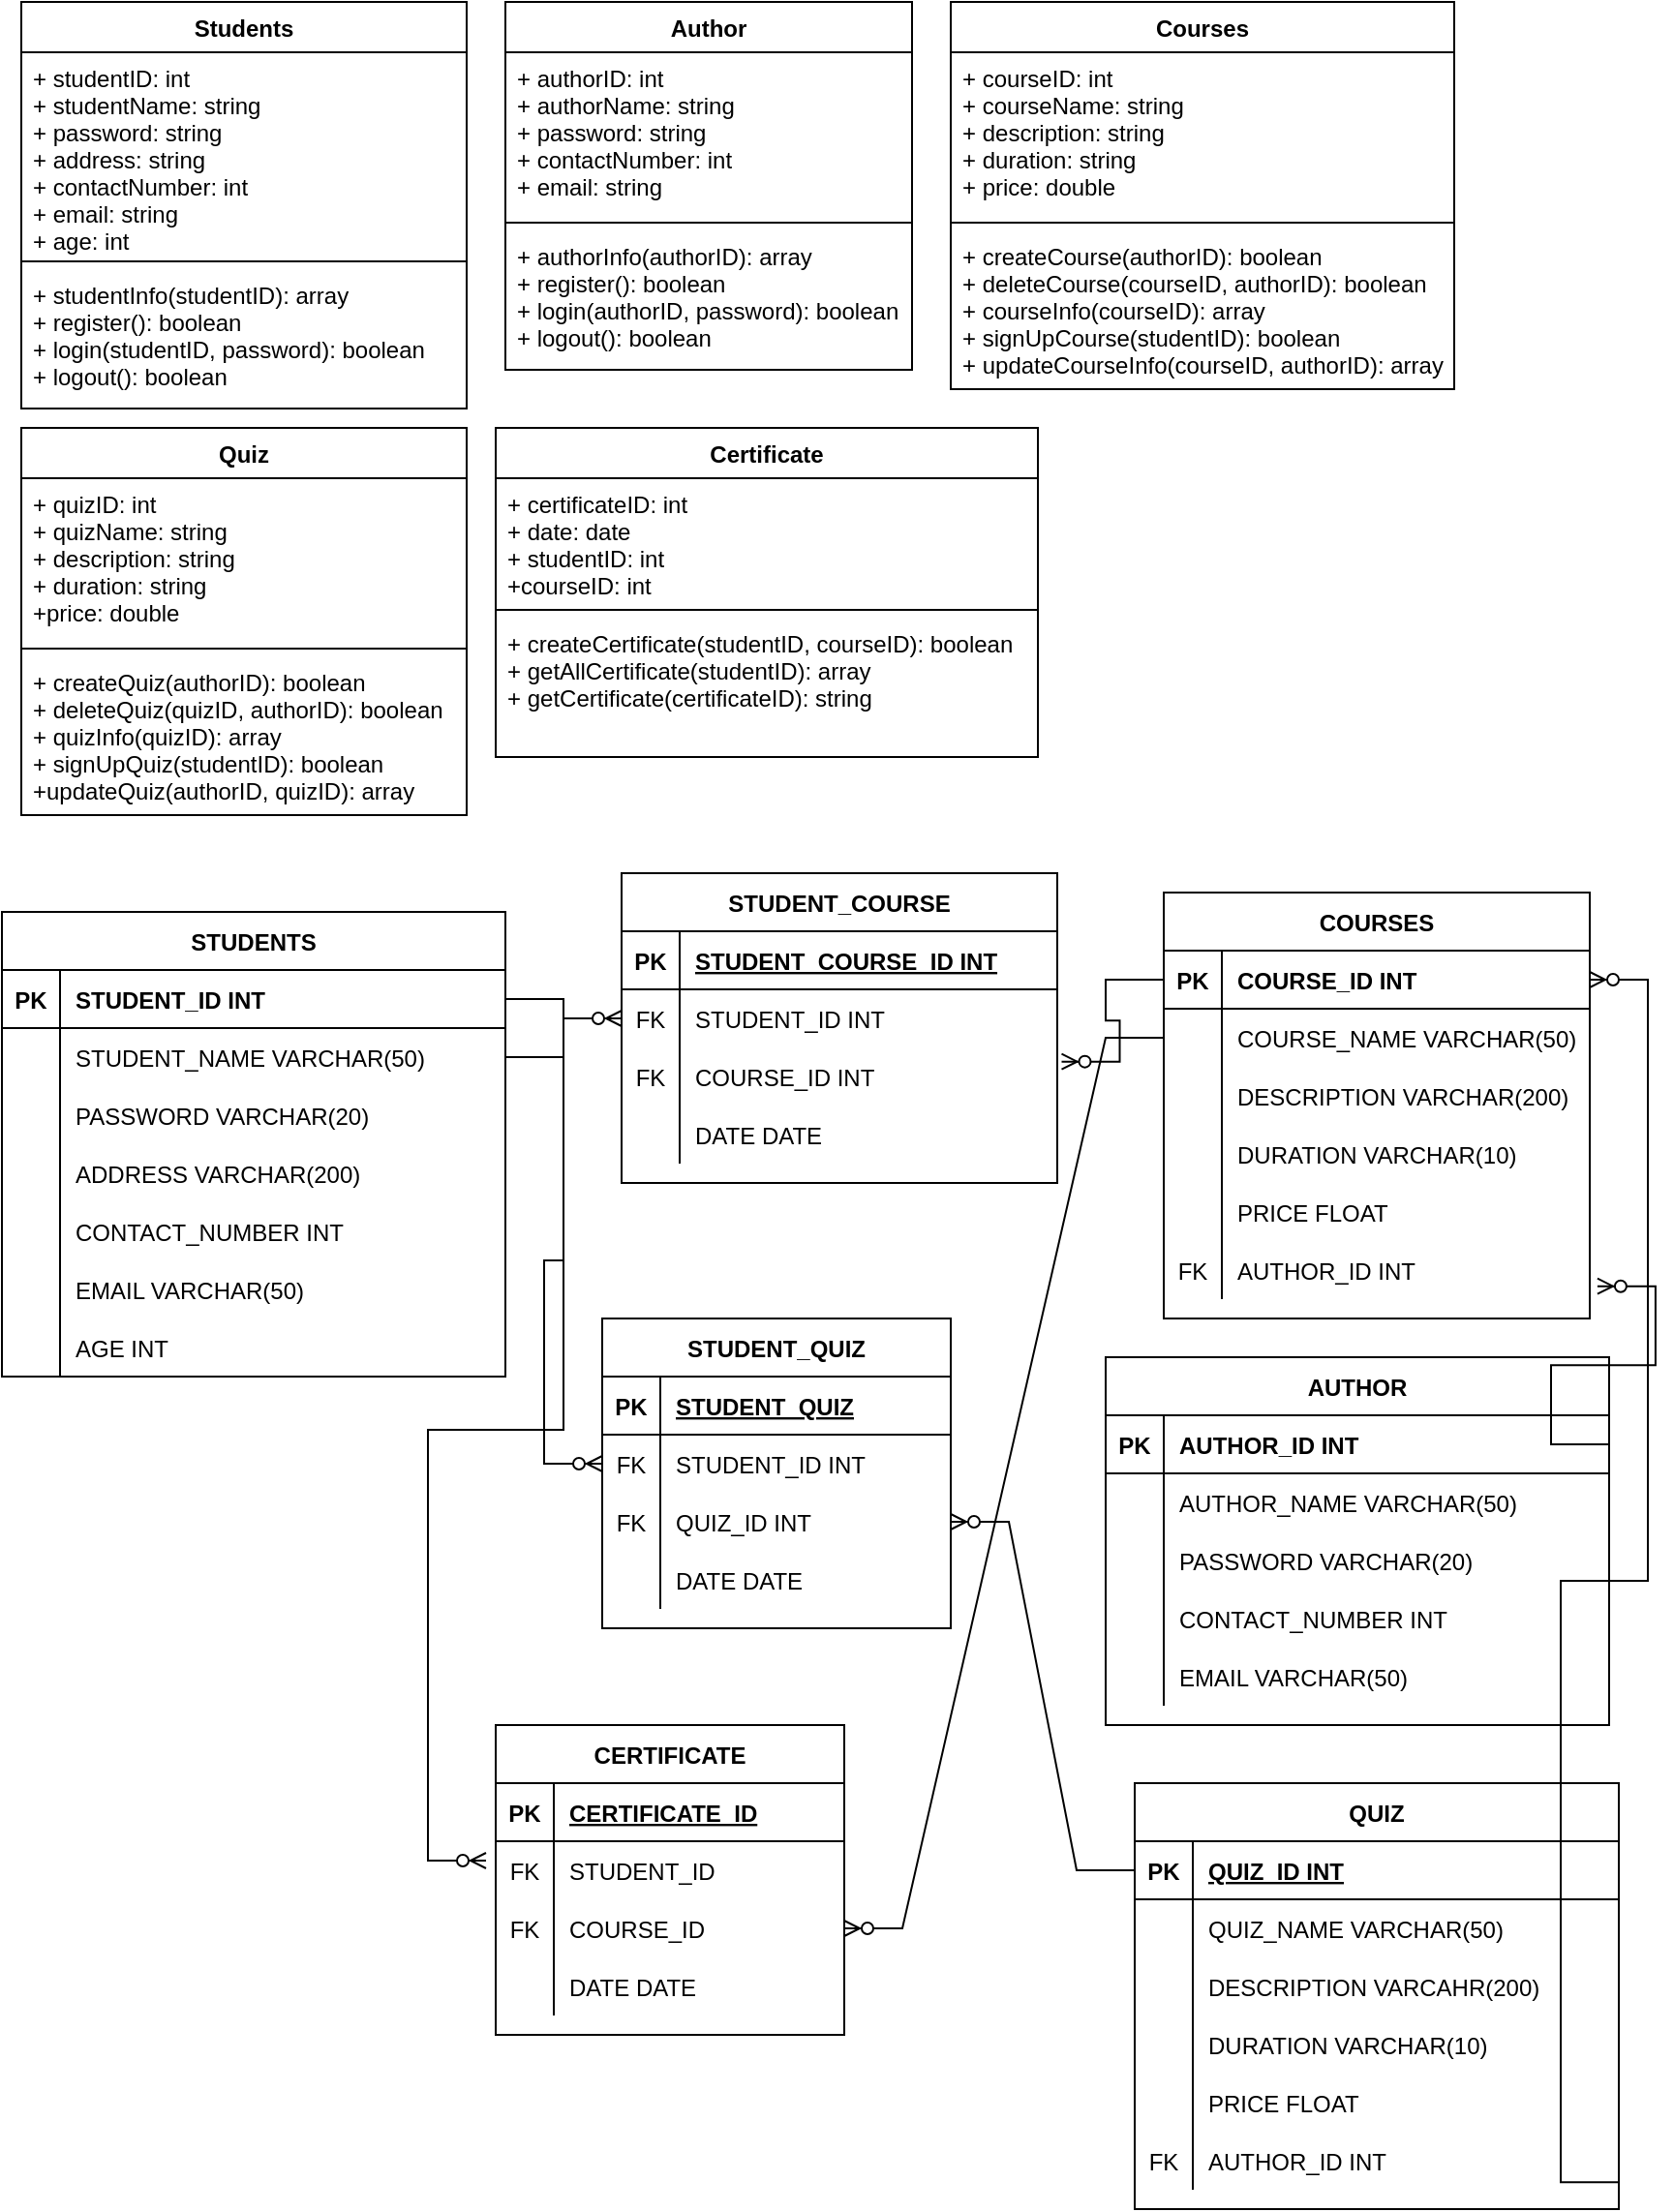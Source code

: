 <mxfile version="16.5.1" type="device"><diagram id="uNH6d41n_eVZgdgv4lrt" name="Page-1"><mxGraphModel dx="920" dy="681" grid="1" gridSize="10" guides="1" tooltips="1" connect="1" arrows="1" fold="1" page="1" pageScale="1" pageWidth="850" pageHeight="1100" math="0" shadow="0"><root><mxCell id="0"/><mxCell id="1" parent="0"/><mxCell id="VZqcBfdwbZoSg4nqd255-1" value="Students" style="swimlane;fontStyle=1;align=center;verticalAlign=top;childLayout=stackLayout;horizontal=1;startSize=26;horizontalStack=0;resizeParent=1;resizeParentMax=0;resizeLast=0;collapsible=1;marginBottom=0;" parent="1" vertex="1"><mxGeometry x="40" y="60" width="230" height="210" as="geometry"/></mxCell><mxCell id="VZqcBfdwbZoSg4nqd255-2" value="+ studentID: int&#10;+ studentName: string&#10;+ password: string&#10;+ address: string&#10;+ contactNumber: int&#10;+ email: string&#10;+ age: int" style="text;strokeColor=none;fillColor=none;align=left;verticalAlign=top;spacingLeft=4;spacingRight=4;overflow=hidden;rotatable=0;points=[[0,0.5],[1,0.5]];portConstraint=eastwest;" parent="VZqcBfdwbZoSg4nqd255-1" vertex="1"><mxGeometry y="26" width="230" height="104" as="geometry"/></mxCell><mxCell id="VZqcBfdwbZoSg4nqd255-3" value="" style="line;strokeWidth=1;fillColor=none;align=left;verticalAlign=middle;spacingTop=-1;spacingLeft=3;spacingRight=3;rotatable=0;labelPosition=right;points=[];portConstraint=eastwest;" parent="VZqcBfdwbZoSg4nqd255-1" vertex="1"><mxGeometry y="130" width="230" height="8" as="geometry"/></mxCell><mxCell id="VZqcBfdwbZoSg4nqd255-4" value="+ studentInfo(studentID): array&#10;+ register(): boolean&#10;+ login(studentID, password): boolean&#10;+ logout(): boolean" style="text;strokeColor=none;fillColor=none;align=left;verticalAlign=top;spacingLeft=4;spacingRight=4;overflow=hidden;rotatable=0;points=[[0,0.5],[1,0.5]];portConstraint=eastwest;" parent="VZqcBfdwbZoSg4nqd255-1" vertex="1"><mxGeometry y="138" width="230" height="72" as="geometry"/></mxCell><mxCell id="VZqcBfdwbZoSg4nqd255-5" value="Author" style="swimlane;fontStyle=1;align=center;verticalAlign=top;childLayout=stackLayout;horizontal=1;startSize=26;horizontalStack=0;resizeParent=1;resizeParentMax=0;resizeLast=0;collapsible=1;marginBottom=0;" parent="1" vertex="1"><mxGeometry x="290" y="60" width="210" height="190" as="geometry"/></mxCell><mxCell id="VZqcBfdwbZoSg4nqd255-6" value="+ authorID: int&#10;+ authorName: string&#10;+ password: string&#10;+ contactNumber: int&#10;+ email: string" style="text;strokeColor=none;fillColor=none;align=left;verticalAlign=top;spacingLeft=4;spacingRight=4;overflow=hidden;rotatable=0;points=[[0,0.5],[1,0.5]];portConstraint=eastwest;" parent="VZqcBfdwbZoSg4nqd255-5" vertex="1"><mxGeometry y="26" width="210" height="84" as="geometry"/></mxCell><mxCell id="VZqcBfdwbZoSg4nqd255-7" value="" style="line;strokeWidth=1;fillColor=none;align=left;verticalAlign=middle;spacingTop=-1;spacingLeft=3;spacingRight=3;rotatable=0;labelPosition=right;points=[];portConstraint=eastwest;" parent="VZqcBfdwbZoSg4nqd255-5" vertex="1"><mxGeometry y="110" width="210" height="8" as="geometry"/></mxCell><mxCell id="VZqcBfdwbZoSg4nqd255-8" value="+ authorInfo(authorID): array&#10;+ register(): boolean&#10;+ login(authorID, password): boolean&#10;+ logout(): boolean" style="text;strokeColor=none;fillColor=none;align=left;verticalAlign=top;spacingLeft=4;spacingRight=4;overflow=hidden;rotatable=0;points=[[0,0.5],[1,0.5]];portConstraint=eastwest;" parent="VZqcBfdwbZoSg4nqd255-5" vertex="1"><mxGeometry y="118" width="210" height="72" as="geometry"/></mxCell><mxCell id="VZqcBfdwbZoSg4nqd255-9" value="Courses" style="swimlane;fontStyle=1;align=center;verticalAlign=top;childLayout=stackLayout;horizontal=1;startSize=26;horizontalStack=0;resizeParent=1;resizeParentMax=0;resizeLast=0;collapsible=1;marginBottom=0;" parent="1" vertex="1"><mxGeometry x="520" y="60" width="260" height="200" as="geometry"/></mxCell><mxCell id="VZqcBfdwbZoSg4nqd255-10" value="+ courseID: int&#10;+ courseName: string&#10;+ description: string&#10;+ duration: string&#10;+ price: double" style="text;strokeColor=none;fillColor=none;align=left;verticalAlign=top;spacingLeft=4;spacingRight=4;overflow=hidden;rotatable=0;points=[[0,0.5],[1,0.5]];portConstraint=eastwest;" parent="VZqcBfdwbZoSg4nqd255-9" vertex="1"><mxGeometry y="26" width="260" height="84" as="geometry"/></mxCell><mxCell id="VZqcBfdwbZoSg4nqd255-11" value="" style="line;strokeWidth=1;fillColor=none;align=left;verticalAlign=middle;spacingTop=-1;spacingLeft=3;spacingRight=3;rotatable=0;labelPosition=right;points=[];portConstraint=eastwest;" parent="VZqcBfdwbZoSg4nqd255-9" vertex="1"><mxGeometry y="110" width="260" height="8" as="geometry"/></mxCell><mxCell id="VZqcBfdwbZoSg4nqd255-12" value="+ createCourse(authorID): boolean&#10;+ deleteCourse(courseID, authorID): boolean&#10;+ courseInfo(courseID): array&#10;+ signUpCourse(studentID): boolean&#10;+ updateCourseInfo(courseID, authorID): array&#10;" style="text;strokeColor=none;fillColor=none;align=left;verticalAlign=top;spacingLeft=4;spacingRight=4;overflow=hidden;rotatable=0;points=[[0,0.5],[1,0.5]];portConstraint=eastwest;" parent="VZqcBfdwbZoSg4nqd255-9" vertex="1"><mxGeometry y="118" width="260" height="82" as="geometry"/></mxCell><mxCell id="VZqcBfdwbZoSg4nqd255-13" value="Quiz" style="swimlane;fontStyle=1;align=center;verticalAlign=top;childLayout=stackLayout;horizontal=1;startSize=26;horizontalStack=0;resizeParent=1;resizeParentMax=0;resizeLast=0;collapsible=1;marginBottom=0;" parent="1" vertex="1"><mxGeometry x="40" y="280" width="230" height="200" as="geometry"/></mxCell><mxCell id="VZqcBfdwbZoSg4nqd255-14" value="+ quizID: int&#10;+ quizName: string&#10;+ description: string&#10;+ duration: string&#10;+price: double" style="text;strokeColor=none;fillColor=none;align=left;verticalAlign=top;spacingLeft=4;spacingRight=4;overflow=hidden;rotatable=0;points=[[0,0.5],[1,0.5]];portConstraint=eastwest;" parent="VZqcBfdwbZoSg4nqd255-13" vertex="1"><mxGeometry y="26" width="230" height="84" as="geometry"/></mxCell><mxCell id="VZqcBfdwbZoSg4nqd255-15" value="" style="line;strokeWidth=1;fillColor=none;align=left;verticalAlign=middle;spacingTop=-1;spacingLeft=3;spacingRight=3;rotatable=0;labelPosition=right;points=[];portConstraint=eastwest;" parent="VZqcBfdwbZoSg4nqd255-13" vertex="1"><mxGeometry y="110" width="230" height="8" as="geometry"/></mxCell><mxCell id="VZqcBfdwbZoSg4nqd255-16" value="+ createQuiz(authorID): boolean&#10;+ deleteQuiz(quizID, authorID): boolean&#10;+ quizInfo(quizID): array&#10;+ signUpQuiz(studentID): boolean&#10;+updateQuiz(authorID, quizID): array " style="text;strokeColor=none;fillColor=none;align=left;verticalAlign=top;spacingLeft=4;spacingRight=4;overflow=hidden;rotatable=0;points=[[0,0.5],[1,0.5]];portConstraint=eastwest;" parent="VZqcBfdwbZoSg4nqd255-13" vertex="1"><mxGeometry y="118" width="230" height="82" as="geometry"/></mxCell><mxCell id="VZqcBfdwbZoSg4nqd255-17" value="Certificate" style="swimlane;fontStyle=1;align=center;verticalAlign=top;childLayout=stackLayout;horizontal=1;startSize=26;horizontalStack=0;resizeParent=1;resizeParentMax=0;resizeLast=0;collapsible=1;marginBottom=0;" parent="1" vertex="1"><mxGeometry x="285" y="280" width="280" height="170" as="geometry"/></mxCell><mxCell id="VZqcBfdwbZoSg4nqd255-18" value="+ certificateID: int&#10;+ date: date&#10;+ studentID: int&#10;+courseID: int" style="text;strokeColor=none;fillColor=none;align=left;verticalAlign=top;spacingLeft=4;spacingRight=4;overflow=hidden;rotatable=0;points=[[0,0.5],[1,0.5]];portConstraint=eastwest;" parent="VZqcBfdwbZoSg4nqd255-17" vertex="1"><mxGeometry y="26" width="280" height="64" as="geometry"/></mxCell><mxCell id="VZqcBfdwbZoSg4nqd255-19" value="" style="line;strokeWidth=1;fillColor=none;align=left;verticalAlign=middle;spacingTop=-1;spacingLeft=3;spacingRight=3;rotatable=0;labelPosition=right;points=[];portConstraint=eastwest;" parent="VZqcBfdwbZoSg4nqd255-17" vertex="1"><mxGeometry y="90" width="280" height="8" as="geometry"/></mxCell><mxCell id="VZqcBfdwbZoSg4nqd255-20" value="+ createCertificate(studentID, courseID): boolean&#10;+ getAllCertificate(studentID): array&#10;+ getCertificate(certificateID): string&#10;" style="text;strokeColor=none;fillColor=none;align=left;verticalAlign=top;spacingLeft=4;spacingRight=4;overflow=hidden;rotatable=0;points=[[0,0.5],[1,0.5]];portConstraint=eastwest;" parent="VZqcBfdwbZoSg4nqd255-17" vertex="1"><mxGeometry y="98" width="280" height="72" as="geometry"/></mxCell><mxCell id="-cAoigz-Twk-h1wr3Arb-1" value="STUDENTS" style="shape=table;startSize=30;container=1;collapsible=1;childLayout=tableLayout;fixedRows=1;rowLines=0;fontStyle=1;align=center;resizeLast=1;" parent="1" vertex="1"><mxGeometry x="30" y="530" width="260" height="240" as="geometry"/></mxCell><mxCell id="-cAoigz-Twk-h1wr3Arb-2" value="" style="shape=tableRow;horizontal=0;startSize=0;swimlaneHead=0;swimlaneBody=0;fillColor=none;collapsible=0;dropTarget=0;points=[[0,0.5],[1,0.5]];portConstraint=eastwest;top=0;left=0;right=0;bottom=1;" parent="-cAoigz-Twk-h1wr3Arb-1" vertex="1"><mxGeometry y="30" width="260" height="30" as="geometry"/></mxCell><mxCell id="-cAoigz-Twk-h1wr3Arb-3" value="PK" style="shape=partialRectangle;connectable=0;fillColor=none;top=0;left=0;bottom=0;right=0;fontStyle=1;overflow=hidden;" parent="-cAoigz-Twk-h1wr3Arb-2" vertex="1"><mxGeometry width="30" height="30" as="geometry"><mxRectangle width="30" height="30" as="alternateBounds"/></mxGeometry></mxCell><mxCell id="-cAoigz-Twk-h1wr3Arb-4" value="STUDENT_ID INT" style="shape=partialRectangle;connectable=0;fillColor=none;top=0;left=0;bottom=0;right=0;align=left;spacingLeft=6;fontStyle=1;overflow=hidden;" parent="-cAoigz-Twk-h1wr3Arb-2" vertex="1"><mxGeometry x="30" width="230" height="30" as="geometry"><mxRectangle width="230" height="30" as="alternateBounds"/></mxGeometry></mxCell><mxCell id="-cAoigz-Twk-h1wr3Arb-5" value="" style="shape=tableRow;horizontal=0;startSize=0;swimlaneHead=0;swimlaneBody=0;fillColor=none;collapsible=0;dropTarget=0;points=[[0,0.5],[1,0.5]];portConstraint=eastwest;top=0;left=0;right=0;bottom=0;" parent="-cAoigz-Twk-h1wr3Arb-1" vertex="1"><mxGeometry y="60" width="260" height="30" as="geometry"/></mxCell><mxCell id="-cAoigz-Twk-h1wr3Arb-6" value="" style="shape=partialRectangle;connectable=0;fillColor=none;top=0;left=0;bottom=0;right=0;editable=1;overflow=hidden;" parent="-cAoigz-Twk-h1wr3Arb-5" vertex="1"><mxGeometry width="30" height="30" as="geometry"><mxRectangle width="30" height="30" as="alternateBounds"/></mxGeometry></mxCell><mxCell id="-cAoigz-Twk-h1wr3Arb-7" value="STUDENT_NAME VARCHAR(50)" style="shape=partialRectangle;connectable=0;fillColor=none;top=0;left=0;bottom=0;right=0;align=left;spacingLeft=6;overflow=hidden;" parent="-cAoigz-Twk-h1wr3Arb-5" vertex="1"><mxGeometry x="30" width="230" height="30" as="geometry"><mxRectangle width="230" height="30" as="alternateBounds"/></mxGeometry></mxCell><mxCell id="-cAoigz-Twk-h1wr3Arb-8" value="" style="shape=tableRow;horizontal=0;startSize=0;swimlaneHead=0;swimlaneBody=0;fillColor=none;collapsible=0;dropTarget=0;points=[[0,0.5],[1,0.5]];portConstraint=eastwest;top=0;left=0;right=0;bottom=0;" parent="-cAoigz-Twk-h1wr3Arb-1" vertex="1"><mxGeometry y="90" width="260" height="30" as="geometry"/></mxCell><mxCell id="-cAoigz-Twk-h1wr3Arb-9" value="" style="shape=partialRectangle;connectable=0;fillColor=none;top=0;left=0;bottom=0;right=0;editable=1;overflow=hidden;" parent="-cAoigz-Twk-h1wr3Arb-8" vertex="1"><mxGeometry width="30" height="30" as="geometry"><mxRectangle width="30" height="30" as="alternateBounds"/></mxGeometry></mxCell><mxCell id="-cAoigz-Twk-h1wr3Arb-10" value="PASSWORD VARCHAR(20)" style="shape=partialRectangle;connectable=0;fillColor=none;top=0;left=0;bottom=0;right=0;align=left;spacingLeft=6;overflow=hidden;" parent="-cAoigz-Twk-h1wr3Arb-8" vertex="1"><mxGeometry x="30" width="230" height="30" as="geometry"><mxRectangle width="230" height="30" as="alternateBounds"/></mxGeometry></mxCell><mxCell id="-cAoigz-Twk-h1wr3Arb-11" value="" style="shape=tableRow;horizontal=0;startSize=0;swimlaneHead=0;swimlaneBody=0;fillColor=none;collapsible=0;dropTarget=0;points=[[0,0.5],[1,0.5]];portConstraint=eastwest;top=0;left=0;right=0;bottom=0;" parent="-cAoigz-Twk-h1wr3Arb-1" vertex="1"><mxGeometry y="120" width="260" height="30" as="geometry"/></mxCell><mxCell id="-cAoigz-Twk-h1wr3Arb-12" value="" style="shape=partialRectangle;connectable=0;fillColor=none;top=0;left=0;bottom=0;right=0;editable=1;overflow=hidden;" parent="-cAoigz-Twk-h1wr3Arb-11" vertex="1"><mxGeometry width="30" height="30" as="geometry"><mxRectangle width="30" height="30" as="alternateBounds"/></mxGeometry></mxCell><mxCell id="-cAoigz-Twk-h1wr3Arb-13" value="ADDRESS VARCHAR(200)" style="shape=partialRectangle;connectable=0;fillColor=none;top=0;left=0;bottom=0;right=0;align=left;spacingLeft=6;overflow=hidden;" parent="-cAoigz-Twk-h1wr3Arb-11" vertex="1"><mxGeometry x="30" width="230" height="30" as="geometry"><mxRectangle width="230" height="30" as="alternateBounds"/></mxGeometry></mxCell><mxCell id="-cAoigz-Twk-h1wr3Arb-14" value="" style="shape=tableRow;horizontal=0;startSize=0;swimlaneHead=0;swimlaneBody=0;fillColor=none;collapsible=0;dropTarget=0;points=[[0,0.5],[1,0.5]];portConstraint=eastwest;top=0;left=0;right=0;bottom=0;" parent="-cAoigz-Twk-h1wr3Arb-1" vertex="1"><mxGeometry y="150" width="260" height="30" as="geometry"/></mxCell><mxCell id="-cAoigz-Twk-h1wr3Arb-15" value="" style="shape=partialRectangle;connectable=0;fillColor=none;top=0;left=0;bottom=0;right=0;editable=1;overflow=hidden;" parent="-cAoigz-Twk-h1wr3Arb-14" vertex="1"><mxGeometry width="30" height="30" as="geometry"><mxRectangle width="30" height="30" as="alternateBounds"/></mxGeometry></mxCell><mxCell id="-cAoigz-Twk-h1wr3Arb-16" value="CONTACT_NUMBER INT" style="shape=partialRectangle;connectable=0;fillColor=none;top=0;left=0;bottom=0;right=0;align=left;spacingLeft=6;overflow=hidden;" parent="-cAoigz-Twk-h1wr3Arb-14" vertex="1"><mxGeometry x="30" width="230" height="30" as="geometry"><mxRectangle width="230" height="30" as="alternateBounds"/></mxGeometry></mxCell><mxCell id="-cAoigz-Twk-h1wr3Arb-17" value="" style="shape=tableRow;horizontal=0;startSize=0;swimlaneHead=0;swimlaneBody=0;fillColor=none;collapsible=0;dropTarget=0;points=[[0,0.5],[1,0.5]];portConstraint=eastwest;top=0;left=0;right=0;bottom=0;" parent="-cAoigz-Twk-h1wr3Arb-1" vertex="1"><mxGeometry y="180" width="260" height="30" as="geometry"/></mxCell><mxCell id="-cAoigz-Twk-h1wr3Arb-18" value="" style="shape=partialRectangle;connectable=0;fillColor=none;top=0;left=0;bottom=0;right=0;editable=1;overflow=hidden;" parent="-cAoigz-Twk-h1wr3Arb-17" vertex="1"><mxGeometry width="30" height="30" as="geometry"><mxRectangle width="30" height="30" as="alternateBounds"/></mxGeometry></mxCell><mxCell id="-cAoigz-Twk-h1wr3Arb-19" value="EMAIL VARCHAR(50)" style="shape=partialRectangle;connectable=0;fillColor=none;top=0;left=0;bottom=0;right=0;align=left;spacingLeft=6;overflow=hidden;" parent="-cAoigz-Twk-h1wr3Arb-17" vertex="1"><mxGeometry x="30" width="230" height="30" as="geometry"><mxRectangle width="230" height="30" as="alternateBounds"/></mxGeometry></mxCell><mxCell id="-cAoigz-Twk-h1wr3Arb-20" value="" style="shape=tableRow;horizontal=0;startSize=0;swimlaneHead=0;swimlaneBody=0;fillColor=none;collapsible=0;dropTarget=0;points=[[0,0.5],[1,0.5]];portConstraint=eastwest;top=0;left=0;right=0;bottom=0;" parent="-cAoigz-Twk-h1wr3Arb-1" vertex="1"><mxGeometry y="210" width="260" height="30" as="geometry"/></mxCell><mxCell id="-cAoigz-Twk-h1wr3Arb-21" value="" style="shape=partialRectangle;connectable=0;fillColor=none;top=0;left=0;bottom=0;right=0;editable=1;overflow=hidden;" parent="-cAoigz-Twk-h1wr3Arb-20" vertex="1"><mxGeometry width="30" height="30" as="geometry"><mxRectangle width="30" height="30" as="alternateBounds"/></mxGeometry></mxCell><mxCell id="-cAoigz-Twk-h1wr3Arb-22" value="AGE INT" style="shape=partialRectangle;connectable=0;fillColor=none;top=0;left=0;bottom=0;right=0;align=left;spacingLeft=6;overflow=hidden;" parent="-cAoigz-Twk-h1wr3Arb-20" vertex="1"><mxGeometry x="30" width="230" height="30" as="geometry"><mxRectangle width="230" height="30" as="alternateBounds"/></mxGeometry></mxCell><mxCell id="-cAoigz-Twk-h1wr3Arb-23" value="AUTHOR" style="shape=table;startSize=30;container=1;collapsible=1;childLayout=tableLayout;fixedRows=1;rowLines=0;fontStyle=1;align=center;resizeLast=1;" parent="1" vertex="1"><mxGeometry x="600" y="760" width="260" height="190" as="geometry"/></mxCell><mxCell id="-cAoigz-Twk-h1wr3Arb-24" value="" style="shape=tableRow;horizontal=0;startSize=0;swimlaneHead=0;swimlaneBody=0;fillColor=none;collapsible=0;dropTarget=0;points=[[0,0.5],[1,0.5]];portConstraint=eastwest;top=0;left=0;right=0;bottom=1;" parent="-cAoigz-Twk-h1wr3Arb-23" vertex="1"><mxGeometry y="30" width="260" height="30" as="geometry"/></mxCell><mxCell id="-cAoigz-Twk-h1wr3Arb-25" value="PK" style="shape=partialRectangle;connectable=0;fillColor=none;top=0;left=0;bottom=0;right=0;fontStyle=1;overflow=hidden;" parent="-cAoigz-Twk-h1wr3Arb-24" vertex="1"><mxGeometry width="30" height="30" as="geometry"><mxRectangle width="30" height="30" as="alternateBounds"/></mxGeometry></mxCell><mxCell id="-cAoigz-Twk-h1wr3Arb-26" value="AUTHOR_ID INT" style="shape=partialRectangle;connectable=0;fillColor=none;top=0;left=0;bottom=0;right=0;align=left;spacingLeft=6;fontStyle=1;overflow=hidden;" parent="-cAoigz-Twk-h1wr3Arb-24" vertex="1"><mxGeometry x="30" width="230" height="30" as="geometry"><mxRectangle width="230" height="30" as="alternateBounds"/></mxGeometry></mxCell><mxCell id="-cAoigz-Twk-h1wr3Arb-27" value="" style="shape=tableRow;horizontal=0;startSize=0;swimlaneHead=0;swimlaneBody=0;fillColor=none;collapsible=0;dropTarget=0;points=[[0,0.5],[1,0.5]];portConstraint=eastwest;top=0;left=0;right=0;bottom=0;" parent="-cAoigz-Twk-h1wr3Arb-23" vertex="1"><mxGeometry y="60" width="260" height="30" as="geometry"/></mxCell><mxCell id="-cAoigz-Twk-h1wr3Arb-28" value="" style="shape=partialRectangle;connectable=0;fillColor=none;top=0;left=0;bottom=0;right=0;editable=1;overflow=hidden;" parent="-cAoigz-Twk-h1wr3Arb-27" vertex="1"><mxGeometry width="30" height="30" as="geometry"><mxRectangle width="30" height="30" as="alternateBounds"/></mxGeometry></mxCell><mxCell id="-cAoigz-Twk-h1wr3Arb-29" value="AUTHOR_NAME VARCHAR(50)" style="shape=partialRectangle;connectable=0;fillColor=none;top=0;left=0;bottom=0;right=0;align=left;spacingLeft=6;overflow=hidden;" parent="-cAoigz-Twk-h1wr3Arb-27" vertex="1"><mxGeometry x="30" width="230" height="30" as="geometry"><mxRectangle width="230" height="30" as="alternateBounds"/></mxGeometry></mxCell><mxCell id="-cAoigz-Twk-h1wr3Arb-30" value="" style="shape=tableRow;horizontal=0;startSize=0;swimlaneHead=0;swimlaneBody=0;fillColor=none;collapsible=0;dropTarget=0;points=[[0,0.5],[1,0.5]];portConstraint=eastwest;top=0;left=0;right=0;bottom=0;" parent="-cAoigz-Twk-h1wr3Arb-23" vertex="1"><mxGeometry y="90" width="260" height="30" as="geometry"/></mxCell><mxCell id="-cAoigz-Twk-h1wr3Arb-31" value="" style="shape=partialRectangle;connectable=0;fillColor=none;top=0;left=0;bottom=0;right=0;editable=1;overflow=hidden;" parent="-cAoigz-Twk-h1wr3Arb-30" vertex="1"><mxGeometry width="30" height="30" as="geometry"><mxRectangle width="30" height="30" as="alternateBounds"/></mxGeometry></mxCell><mxCell id="-cAoigz-Twk-h1wr3Arb-32" value="PASSWORD VARCHAR(20)" style="shape=partialRectangle;connectable=0;fillColor=none;top=0;left=0;bottom=0;right=0;align=left;spacingLeft=6;overflow=hidden;" parent="-cAoigz-Twk-h1wr3Arb-30" vertex="1"><mxGeometry x="30" width="230" height="30" as="geometry"><mxRectangle width="230" height="30" as="alternateBounds"/></mxGeometry></mxCell><mxCell id="-cAoigz-Twk-h1wr3Arb-33" value="" style="shape=tableRow;horizontal=0;startSize=0;swimlaneHead=0;swimlaneBody=0;fillColor=none;collapsible=0;dropTarget=0;points=[[0,0.5],[1,0.5]];portConstraint=eastwest;top=0;left=0;right=0;bottom=0;" parent="-cAoigz-Twk-h1wr3Arb-23" vertex="1"><mxGeometry y="120" width="260" height="30" as="geometry"/></mxCell><mxCell id="-cAoigz-Twk-h1wr3Arb-34" value="" style="shape=partialRectangle;connectable=0;fillColor=none;top=0;left=0;bottom=0;right=0;editable=1;overflow=hidden;" parent="-cAoigz-Twk-h1wr3Arb-33" vertex="1"><mxGeometry width="30" height="30" as="geometry"><mxRectangle width="30" height="30" as="alternateBounds"/></mxGeometry></mxCell><mxCell id="-cAoigz-Twk-h1wr3Arb-35" value="CONTACT_NUMBER INT" style="shape=partialRectangle;connectable=0;fillColor=none;top=0;left=0;bottom=0;right=0;align=left;spacingLeft=6;overflow=hidden;" parent="-cAoigz-Twk-h1wr3Arb-33" vertex="1"><mxGeometry x="30" width="230" height="30" as="geometry"><mxRectangle width="230" height="30" as="alternateBounds"/></mxGeometry></mxCell><mxCell id="-cAoigz-Twk-h1wr3Arb-36" value="" style="shape=tableRow;horizontal=0;startSize=0;swimlaneHead=0;swimlaneBody=0;fillColor=none;collapsible=0;dropTarget=0;points=[[0,0.5],[1,0.5]];portConstraint=eastwest;top=0;left=0;right=0;bottom=0;" parent="-cAoigz-Twk-h1wr3Arb-23" vertex="1"><mxGeometry y="150" width="260" height="30" as="geometry"/></mxCell><mxCell id="-cAoigz-Twk-h1wr3Arb-37" value="" style="shape=partialRectangle;connectable=0;fillColor=none;top=0;left=0;bottom=0;right=0;editable=1;overflow=hidden;" parent="-cAoigz-Twk-h1wr3Arb-36" vertex="1"><mxGeometry width="30" height="30" as="geometry"><mxRectangle width="30" height="30" as="alternateBounds"/></mxGeometry></mxCell><mxCell id="-cAoigz-Twk-h1wr3Arb-38" value="EMAIL VARCHAR(50)" style="shape=partialRectangle;connectable=0;fillColor=none;top=0;left=0;bottom=0;right=0;align=left;spacingLeft=6;overflow=hidden;" parent="-cAoigz-Twk-h1wr3Arb-36" vertex="1"><mxGeometry x="30" width="230" height="30" as="geometry"><mxRectangle width="230" height="30" as="alternateBounds"/></mxGeometry></mxCell><mxCell id="-cAoigz-Twk-h1wr3Arb-39" value="COURSES" style="shape=table;startSize=30;container=1;collapsible=1;childLayout=tableLayout;fixedRows=1;rowLines=0;fontStyle=1;align=center;resizeLast=1;" parent="1" vertex="1"><mxGeometry x="630" y="520" width="220" height="220" as="geometry"/></mxCell><mxCell id="-cAoigz-Twk-h1wr3Arb-40" value="" style="shape=tableRow;horizontal=0;startSize=0;swimlaneHead=0;swimlaneBody=0;fillColor=none;collapsible=0;dropTarget=0;points=[[0,0.5],[1,0.5]];portConstraint=eastwest;top=0;left=0;right=0;bottom=1;" parent="-cAoigz-Twk-h1wr3Arb-39" vertex="1"><mxGeometry y="30" width="220" height="30" as="geometry"/></mxCell><mxCell id="-cAoigz-Twk-h1wr3Arb-41" value="PK" style="shape=partialRectangle;connectable=0;fillColor=none;top=0;left=0;bottom=0;right=0;fontStyle=1;overflow=hidden;" parent="-cAoigz-Twk-h1wr3Arb-40" vertex="1"><mxGeometry width="30" height="30" as="geometry"><mxRectangle width="30" height="30" as="alternateBounds"/></mxGeometry></mxCell><mxCell id="-cAoigz-Twk-h1wr3Arb-42" value="COURSE_ID INT" style="shape=partialRectangle;connectable=0;fillColor=none;top=0;left=0;bottom=0;right=0;align=left;spacingLeft=6;fontStyle=1;overflow=hidden;" parent="-cAoigz-Twk-h1wr3Arb-40" vertex="1"><mxGeometry x="30" width="190" height="30" as="geometry"><mxRectangle width="190" height="30" as="alternateBounds"/></mxGeometry></mxCell><mxCell id="-cAoigz-Twk-h1wr3Arb-43" value="" style="shape=tableRow;horizontal=0;startSize=0;swimlaneHead=0;swimlaneBody=0;fillColor=none;collapsible=0;dropTarget=0;points=[[0,0.5],[1,0.5]];portConstraint=eastwest;top=0;left=0;right=0;bottom=0;" parent="-cAoigz-Twk-h1wr3Arb-39" vertex="1"><mxGeometry y="60" width="220" height="30" as="geometry"/></mxCell><mxCell id="-cAoigz-Twk-h1wr3Arb-44" value="" style="shape=partialRectangle;connectable=0;fillColor=none;top=0;left=0;bottom=0;right=0;editable=1;overflow=hidden;" parent="-cAoigz-Twk-h1wr3Arb-43" vertex="1"><mxGeometry width="30" height="30" as="geometry"><mxRectangle width="30" height="30" as="alternateBounds"/></mxGeometry></mxCell><mxCell id="-cAoigz-Twk-h1wr3Arb-45" value="COURSE_NAME VARCHAR(50)" style="shape=partialRectangle;connectable=0;fillColor=none;top=0;left=0;bottom=0;right=0;align=left;spacingLeft=6;overflow=hidden;" parent="-cAoigz-Twk-h1wr3Arb-43" vertex="1"><mxGeometry x="30" width="190" height="30" as="geometry"><mxRectangle width="190" height="30" as="alternateBounds"/></mxGeometry></mxCell><mxCell id="-cAoigz-Twk-h1wr3Arb-46" value="" style="shape=tableRow;horizontal=0;startSize=0;swimlaneHead=0;swimlaneBody=0;fillColor=none;collapsible=0;dropTarget=0;points=[[0,0.5],[1,0.5]];portConstraint=eastwest;top=0;left=0;right=0;bottom=0;" parent="-cAoigz-Twk-h1wr3Arb-39" vertex="1"><mxGeometry y="90" width="220" height="30" as="geometry"/></mxCell><mxCell id="-cAoigz-Twk-h1wr3Arb-47" value="" style="shape=partialRectangle;connectable=0;fillColor=none;top=0;left=0;bottom=0;right=0;editable=1;overflow=hidden;" parent="-cAoigz-Twk-h1wr3Arb-46" vertex="1"><mxGeometry width="30" height="30" as="geometry"><mxRectangle width="30" height="30" as="alternateBounds"/></mxGeometry></mxCell><mxCell id="-cAoigz-Twk-h1wr3Arb-48" value="DESCRIPTION VARCHAR(200)" style="shape=partialRectangle;connectable=0;fillColor=none;top=0;left=0;bottom=0;right=0;align=left;spacingLeft=6;overflow=hidden;" parent="-cAoigz-Twk-h1wr3Arb-46" vertex="1"><mxGeometry x="30" width="190" height="30" as="geometry"><mxRectangle width="190" height="30" as="alternateBounds"/></mxGeometry></mxCell><mxCell id="-cAoigz-Twk-h1wr3Arb-49" value="" style="shape=tableRow;horizontal=0;startSize=0;swimlaneHead=0;swimlaneBody=0;fillColor=none;collapsible=0;dropTarget=0;points=[[0,0.5],[1,0.5]];portConstraint=eastwest;top=0;left=0;right=0;bottom=0;" parent="-cAoigz-Twk-h1wr3Arb-39" vertex="1"><mxGeometry y="120" width="220" height="30" as="geometry"/></mxCell><mxCell id="-cAoigz-Twk-h1wr3Arb-50" value="" style="shape=partialRectangle;connectable=0;fillColor=none;top=0;left=0;bottom=0;right=0;editable=1;overflow=hidden;" parent="-cAoigz-Twk-h1wr3Arb-49" vertex="1"><mxGeometry width="30" height="30" as="geometry"><mxRectangle width="30" height="30" as="alternateBounds"/></mxGeometry></mxCell><mxCell id="-cAoigz-Twk-h1wr3Arb-51" value="DURATION VARCHAR(10)" style="shape=partialRectangle;connectable=0;fillColor=none;top=0;left=0;bottom=0;right=0;align=left;spacingLeft=6;overflow=hidden;" parent="-cAoigz-Twk-h1wr3Arb-49" vertex="1"><mxGeometry x="30" width="190" height="30" as="geometry"><mxRectangle width="190" height="30" as="alternateBounds"/></mxGeometry></mxCell><mxCell id="-cAoigz-Twk-h1wr3Arb-52" value="" style="shape=tableRow;horizontal=0;startSize=0;swimlaneHead=0;swimlaneBody=0;fillColor=none;collapsible=0;dropTarget=0;points=[[0,0.5],[1,0.5]];portConstraint=eastwest;top=0;left=0;right=0;bottom=0;" parent="-cAoigz-Twk-h1wr3Arb-39" vertex="1"><mxGeometry y="150" width="220" height="30" as="geometry"/></mxCell><mxCell id="-cAoigz-Twk-h1wr3Arb-53" value="" style="shape=partialRectangle;connectable=0;fillColor=none;top=0;left=0;bottom=0;right=0;editable=1;overflow=hidden;" parent="-cAoigz-Twk-h1wr3Arb-52" vertex="1"><mxGeometry width="30" height="30" as="geometry"><mxRectangle width="30" height="30" as="alternateBounds"/></mxGeometry></mxCell><mxCell id="-cAoigz-Twk-h1wr3Arb-54" value="PRICE FLOAT" style="shape=partialRectangle;connectable=0;fillColor=none;top=0;left=0;bottom=0;right=0;align=left;spacingLeft=6;overflow=hidden;" parent="-cAoigz-Twk-h1wr3Arb-52" vertex="1"><mxGeometry x="30" width="190" height="30" as="geometry"><mxRectangle width="190" height="30" as="alternateBounds"/></mxGeometry></mxCell><mxCell id="-cAoigz-Twk-h1wr3Arb-55" value="" style="shape=tableRow;horizontal=0;startSize=0;swimlaneHead=0;swimlaneBody=0;fillColor=none;collapsible=0;dropTarget=0;points=[[0,0.5],[1,0.5]];portConstraint=eastwest;top=0;left=0;right=0;bottom=0;" parent="-cAoigz-Twk-h1wr3Arb-39" vertex="1"><mxGeometry y="180" width="220" height="30" as="geometry"/></mxCell><mxCell id="-cAoigz-Twk-h1wr3Arb-56" value="FK" style="shape=partialRectangle;connectable=0;fillColor=none;top=0;left=0;bottom=0;right=0;editable=1;overflow=hidden;" parent="-cAoigz-Twk-h1wr3Arb-55" vertex="1"><mxGeometry width="30" height="30" as="geometry"><mxRectangle width="30" height="30" as="alternateBounds"/></mxGeometry></mxCell><mxCell id="-cAoigz-Twk-h1wr3Arb-57" value="AUTHOR_ID INT" style="shape=partialRectangle;connectable=0;fillColor=none;top=0;left=0;bottom=0;right=0;align=left;spacingLeft=6;overflow=hidden;" parent="-cAoigz-Twk-h1wr3Arb-55" vertex="1"><mxGeometry x="30" width="190" height="30" as="geometry"><mxRectangle width="190" height="30" as="alternateBounds"/></mxGeometry></mxCell><mxCell id="-cAoigz-Twk-h1wr3Arb-87" value="STUDENT_COURSE" style="shape=table;startSize=30;container=1;collapsible=1;childLayout=tableLayout;fixedRows=1;rowLines=0;fontStyle=1;align=center;resizeLast=1;" parent="1" vertex="1"><mxGeometry x="350" y="510" width="225" height="160" as="geometry"/></mxCell><mxCell id="-cAoigz-Twk-h1wr3Arb-88" value="" style="shape=tableRow;horizontal=0;startSize=0;swimlaneHead=0;swimlaneBody=0;fillColor=none;collapsible=0;dropTarget=0;points=[[0,0.5],[1,0.5]];portConstraint=eastwest;top=0;left=0;right=0;bottom=1;" parent="-cAoigz-Twk-h1wr3Arb-87" vertex="1"><mxGeometry y="30" width="225" height="30" as="geometry"/></mxCell><mxCell id="-cAoigz-Twk-h1wr3Arb-89" value="PK" style="shape=partialRectangle;connectable=0;fillColor=none;top=0;left=0;bottom=0;right=0;fontStyle=1;overflow=hidden;" parent="-cAoigz-Twk-h1wr3Arb-88" vertex="1"><mxGeometry width="30" height="30" as="geometry"><mxRectangle width="30" height="30" as="alternateBounds"/></mxGeometry></mxCell><mxCell id="-cAoigz-Twk-h1wr3Arb-90" value="STUDENT_COURSE_ID INT" style="shape=partialRectangle;connectable=0;fillColor=none;top=0;left=0;bottom=0;right=0;align=left;spacingLeft=6;fontStyle=5;overflow=hidden;" parent="-cAoigz-Twk-h1wr3Arb-88" vertex="1"><mxGeometry x="30" width="195" height="30" as="geometry"><mxRectangle width="195" height="30" as="alternateBounds"/></mxGeometry></mxCell><mxCell id="-cAoigz-Twk-h1wr3Arb-91" value="" style="shape=tableRow;horizontal=0;startSize=0;swimlaneHead=0;swimlaneBody=0;fillColor=none;collapsible=0;dropTarget=0;points=[[0,0.5],[1,0.5]];portConstraint=eastwest;top=0;left=0;right=0;bottom=0;" parent="-cAoigz-Twk-h1wr3Arb-87" vertex="1"><mxGeometry y="60" width="225" height="30" as="geometry"/></mxCell><mxCell id="-cAoigz-Twk-h1wr3Arb-92" value="FK" style="shape=partialRectangle;connectable=0;fillColor=none;top=0;left=0;bottom=0;right=0;editable=1;overflow=hidden;" parent="-cAoigz-Twk-h1wr3Arb-91" vertex="1"><mxGeometry width="30" height="30" as="geometry"><mxRectangle width="30" height="30" as="alternateBounds"/></mxGeometry></mxCell><mxCell id="-cAoigz-Twk-h1wr3Arb-93" value="STUDENT_ID INT" style="shape=partialRectangle;connectable=0;fillColor=none;top=0;left=0;bottom=0;right=0;align=left;spacingLeft=6;overflow=hidden;" parent="-cAoigz-Twk-h1wr3Arb-91" vertex="1"><mxGeometry x="30" width="195" height="30" as="geometry"><mxRectangle width="195" height="30" as="alternateBounds"/></mxGeometry></mxCell><mxCell id="-cAoigz-Twk-h1wr3Arb-94" value="" style="shape=tableRow;horizontal=0;startSize=0;swimlaneHead=0;swimlaneBody=0;fillColor=none;collapsible=0;dropTarget=0;points=[[0,0.5],[1,0.5]];portConstraint=eastwest;top=0;left=0;right=0;bottom=0;" parent="-cAoigz-Twk-h1wr3Arb-87" vertex="1"><mxGeometry y="90" width="225" height="30" as="geometry"/></mxCell><mxCell id="-cAoigz-Twk-h1wr3Arb-95" value="FK" style="shape=partialRectangle;connectable=0;fillColor=none;top=0;left=0;bottom=0;right=0;editable=1;overflow=hidden;" parent="-cAoigz-Twk-h1wr3Arb-94" vertex="1"><mxGeometry width="30" height="30" as="geometry"><mxRectangle width="30" height="30" as="alternateBounds"/></mxGeometry></mxCell><mxCell id="-cAoigz-Twk-h1wr3Arb-96" value="COURSE_ID INT" style="shape=partialRectangle;connectable=0;fillColor=none;top=0;left=0;bottom=0;right=0;align=left;spacingLeft=6;overflow=hidden;" parent="-cAoigz-Twk-h1wr3Arb-94" vertex="1"><mxGeometry x="30" width="195" height="30" as="geometry"><mxRectangle width="195" height="30" as="alternateBounds"/></mxGeometry></mxCell><mxCell id="-cAoigz-Twk-h1wr3Arb-97" value="" style="shape=tableRow;horizontal=0;startSize=0;swimlaneHead=0;swimlaneBody=0;fillColor=none;collapsible=0;dropTarget=0;points=[[0,0.5],[1,0.5]];portConstraint=eastwest;top=0;left=0;right=0;bottom=0;" parent="-cAoigz-Twk-h1wr3Arb-87" vertex="1"><mxGeometry y="120" width="225" height="30" as="geometry"/></mxCell><mxCell id="-cAoigz-Twk-h1wr3Arb-98" value="" style="shape=partialRectangle;connectable=0;fillColor=none;top=0;left=0;bottom=0;right=0;editable=1;overflow=hidden;" parent="-cAoigz-Twk-h1wr3Arb-97" vertex="1"><mxGeometry width="30" height="30" as="geometry"><mxRectangle width="30" height="30" as="alternateBounds"/></mxGeometry></mxCell><mxCell id="-cAoigz-Twk-h1wr3Arb-99" value="DATE DATE" style="shape=partialRectangle;connectable=0;fillColor=none;top=0;left=0;bottom=0;right=0;align=left;spacingLeft=6;overflow=hidden;" parent="-cAoigz-Twk-h1wr3Arb-97" vertex="1"><mxGeometry x="30" width="195" height="30" as="geometry"><mxRectangle width="195" height="30" as="alternateBounds"/></mxGeometry></mxCell><mxCell id="-cAoigz-Twk-h1wr3Arb-100" value="QUIZ" style="shape=table;startSize=30;container=1;collapsible=1;childLayout=tableLayout;fixedRows=1;rowLines=0;fontStyle=1;align=center;resizeLast=1;" parent="1" vertex="1"><mxGeometry x="615" y="980" width="250" height="220" as="geometry"/></mxCell><mxCell id="-cAoigz-Twk-h1wr3Arb-101" value="" style="shape=tableRow;horizontal=0;startSize=0;swimlaneHead=0;swimlaneBody=0;fillColor=none;collapsible=0;dropTarget=0;points=[[0,0.5],[1,0.5]];portConstraint=eastwest;top=0;left=0;right=0;bottom=1;" parent="-cAoigz-Twk-h1wr3Arb-100" vertex="1"><mxGeometry y="30" width="250" height="30" as="geometry"/></mxCell><mxCell id="-cAoigz-Twk-h1wr3Arb-102" value="PK" style="shape=partialRectangle;connectable=0;fillColor=none;top=0;left=0;bottom=0;right=0;fontStyle=1;overflow=hidden;" parent="-cAoigz-Twk-h1wr3Arb-101" vertex="1"><mxGeometry width="30" height="30" as="geometry"><mxRectangle width="30" height="30" as="alternateBounds"/></mxGeometry></mxCell><mxCell id="-cAoigz-Twk-h1wr3Arb-103" value="QUIZ_ID INT" style="shape=partialRectangle;connectable=0;fillColor=none;top=0;left=0;bottom=0;right=0;align=left;spacingLeft=6;fontStyle=5;overflow=hidden;" parent="-cAoigz-Twk-h1wr3Arb-101" vertex="1"><mxGeometry x="30" width="220" height="30" as="geometry"><mxRectangle width="220" height="30" as="alternateBounds"/></mxGeometry></mxCell><mxCell id="-cAoigz-Twk-h1wr3Arb-104" value="" style="shape=tableRow;horizontal=0;startSize=0;swimlaneHead=0;swimlaneBody=0;fillColor=none;collapsible=0;dropTarget=0;points=[[0,0.5],[1,0.5]];portConstraint=eastwest;top=0;left=0;right=0;bottom=0;" parent="-cAoigz-Twk-h1wr3Arb-100" vertex="1"><mxGeometry y="60" width="250" height="30" as="geometry"/></mxCell><mxCell id="-cAoigz-Twk-h1wr3Arb-105" value="" style="shape=partialRectangle;connectable=0;fillColor=none;top=0;left=0;bottom=0;right=0;editable=1;overflow=hidden;" parent="-cAoigz-Twk-h1wr3Arb-104" vertex="1"><mxGeometry width="30" height="30" as="geometry"><mxRectangle width="30" height="30" as="alternateBounds"/></mxGeometry></mxCell><mxCell id="-cAoigz-Twk-h1wr3Arb-106" value="QUIZ_NAME VARCHAR(50)   " style="shape=partialRectangle;connectable=0;fillColor=none;top=0;left=0;bottom=0;right=0;align=left;spacingLeft=6;overflow=hidden;" parent="-cAoigz-Twk-h1wr3Arb-104" vertex="1"><mxGeometry x="30" width="220" height="30" as="geometry"><mxRectangle width="220" height="30" as="alternateBounds"/></mxGeometry></mxCell><mxCell id="-cAoigz-Twk-h1wr3Arb-107" value="" style="shape=tableRow;horizontal=0;startSize=0;swimlaneHead=0;swimlaneBody=0;fillColor=none;collapsible=0;dropTarget=0;points=[[0,0.5],[1,0.5]];portConstraint=eastwest;top=0;left=0;right=0;bottom=0;" parent="-cAoigz-Twk-h1wr3Arb-100" vertex="1"><mxGeometry y="90" width="250" height="30" as="geometry"/></mxCell><mxCell id="-cAoigz-Twk-h1wr3Arb-108" value="" style="shape=partialRectangle;connectable=0;fillColor=none;top=0;left=0;bottom=0;right=0;editable=1;overflow=hidden;" parent="-cAoigz-Twk-h1wr3Arb-107" vertex="1"><mxGeometry width="30" height="30" as="geometry"><mxRectangle width="30" height="30" as="alternateBounds"/></mxGeometry></mxCell><mxCell id="-cAoigz-Twk-h1wr3Arb-109" value="DESCRIPTION VARCAHR(200)" style="shape=partialRectangle;connectable=0;fillColor=none;top=0;left=0;bottom=0;right=0;align=left;spacingLeft=6;overflow=hidden;" parent="-cAoigz-Twk-h1wr3Arb-107" vertex="1"><mxGeometry x="30" width="220" height="30" as="geometry"><mxRectangle width="220" height="30" as="alternateBounds"/></mxGeometry></mxCell><mxCell id="-cAoigz-Twk-h1wr3Arb-110" value="" style="shape=tableRow;horizontal=0;startSize=0;swimlaneHead=0;swimlaneBody=0;fillColor=none;collapsible=0;dropTarget=0;points=[[0,0.5],[1,0.5]];portConstraint=eastwest;top=0;left=0;right=0;bottom=0;" parent="-cAoigz-Twk-h1wr3Arb-100" vertex="1"><mxGeometry y="120" width="250" height="30" as="geometry"/></mxCell><mxCell id="-cAoigz-Twk-h1wr3Arb-111" value="" style="shape=partialRectangle;connectable=0;fillColor=none;top=0;left=0;bottom=0;right=0;editable=1;overflow=hidden;" parent="-cAoigz-Twk-h1wr3Arb-110" vertex="1"><mxGeometry width="30" height="30" as="geometry"><mxRectangle width="30" height="30" as="alternateBounds"/></mxGeometry></mxCell><mxCell id="-cAoigz-Twk-h1wr3Arb-112" value="DURATION VARCHAR(10)" style="shape=partialRectangle;connectable=0;fillColor=none;top=0;left=0;bottom=0;right=0;align=left;spacingLeft=6;overflow=hidden;" parent="-cAoigz-Twk-h1wr3Arb-110" vertex="1"><mxGeometry x="30" width="220" height="30" as="geometry"><mxRectangle width="220" height="30" as="alternateBounds"/></mxGeometry></mxCell><mxCell id="-cAoigz-Twk-h1wr3Arb-113" value="" style="shape=tableRow;horizontal=0;startSize=0;swimlaneHead=0;swimlaneBody=0;fillColor=none;collapsible=0;dropTarget=0;points=[[0,0.5],[1,0.5]];portConstraint=eastwest;top=0;left=0;right=0;bottom=0;" parent="-cAoigz-Twk-h1wr3Arb-100" vertex="1"><mxGeometry y="150" width="250" height="30" as="geometry"/></mxCell><mxCell id="-cAoigz-Twk-h1wr3Arb-114" value="" style="shape=partialRectangle;connectable=0;fillColor=none;top=0;left=0;bottom=0;right=0;editable=1;overflow=hidden;" parent="-cAoigz-Twk-h1wr3Arb-113" vertex="1"><mxGeometry width="30" height="30" as="geometry"><mxRectangle width="30" height="30" as="alternateBounds"/></mxGeometry></mxCell><mxCell id="-cAoigz-Twk-h1wr3Arb-115" value="PRICE FLOAT" style="shape=partialRectangle;connectable=0;fillColor=none;top=0;left=0;bottom=0;right=0;align=left;spacingLeft=6;overflow=hidden;" parent="-cAoigz-Twk-h1wr3Arb-113" vertex="1"><mxGeometry x="30" width="220" height="30" as="geometry"><mxRectangle width="220" height="30" as="alternateBounds"/></mxGeometry></mxCell><mxCell id="-cAoigz-Twk-h1wr3Arb-116" value="" style="shape=tableRow;horizontal=0;startSize=0;swimlaneHead=0;swimlaneBody=0;fillColor=none;collapsible=0;dropTarget=0;points=[[0,0.5],[1,0.5]];portConstraint=eastwest;top=0;left=0;right=0;bottom=0;" parent="-cAoigz-Twk-h1wr3Arb-100" vertex="1"><mxGeometry y="180" width="250" height="30" as="geometry"/></mxCell><mxCell id="-cAoigz-Twk-h1wr3Arb-117" value="FK" style="shape=partialRectangle;connectable=0;fillColor=none;top=0;left=0;bottom=0;right=0;editable=1;overflow=hidden;" parent="-cAoigz-Twk-h1wr3Arb-116" vertex="1"><mxGeometry width="30" height="30" as="geometry"><mxRectangle width="30" height="30" as="alternateBounds"/></mxGeometry></mxCell><mxCell id="-cAoigz-Twk-h1wr3Arb-118" value="AUTHOR_ID INT" style="shape=partialRectangle;connectable=0;fillColor=none;top=0;left=0;bottom=0;right=0;align=left;spacingLeft=6;overflow=hidden;" parent="-cAoigz-Twk-h1wr3Arb-116" vertex="1"><mxGeometry x="30" width="220" height="30" as="geometry"><mxRectangle width="220" height="30" as="alternateBounds"/></mxGeometry></mxCell><mxCell id="-cAoigz-Twk-h1wr3Arb-119" value="STUDENT_QUIZ" style="shape=table;startSize=30;container=1;collapsible=1;childLayout=tableLayout;fixedRows=1;rowLines=0;fontStyle=1;align=center;resizeLast=1;" parent="1" vertex="1"><mxGeometry x="340" y="740" width="180" height="160" as="geometry"/></mxCell><mxCell id="-cAoigz-Twk-h1wr3Arb-120" value="" style="shape=tableRow;horizontal=0;startSize=0;swimlaneHead=0;swimlaneBody=0;fillColor=none;collapsible=0;dropTarget=0;points=[[0,0.5],[1,0.5]];portConstraint=eastwest;top=0;left=0;right=0;bottom=1;" parent="-cAoigz-Twk-h1wr3Arb-119" vertex="1"><mxGeometry y="30" width="180" height="30" as="geometry"/></mxCell><mxCell id="-cAoigz-Twk-h1wr3Arb-121" value="PK" style="shape=partialRectangle;connectable=0;fillColor=none;top=0;left=0;bottom=0;right=0;fontStyle=1;overflow=hidden;" parent="-cAoigz-Twk-h1wr3Arb-120" vertex="1"><mxGeometry width="30" height="30" as="geometry"><mxRectangle width="30" height="30" as="alternateBounds"/></mxGeometry></mxCell><mxCell id="-cAoigz-Twk-h1wr3Arb-122" value="STUDENT_QUIZ" style="shape=partialRectangle;connectable=0;fillColor=none;top=0;left=0;bottom=0;right=0;align=left;spacingLeft=6;fontStyle=5;overflow=hidden;" parent="-cAoigz-Twk-h1wr3Arb-120" vertex="1"><mxGeometry x="30" width="150" height="30" as="geometry"><mxRectangle width="150" height="30" as="alternateBounds"/></mxGeometry></mxCell><mxCell id="-cAoigz-Twk-h1wr3Arb-123" value="" style="shape=tableRow;horizontal=0;startSize=0;swimlaneHead=0;swimlaneBody=0;fillColor=none;collapsible=0;dropTarget=0;points=[[0,0.5],[1,0.5]];portConstraint=eastwest;top=0;left=0;right=0;bottom=0;" parent="-cAoigz-Twk-h1wr3Arb-119" vertex="1"><mxGeometry y="60" width="180" height="30" as="geometry"/></mxCell><mxCell id="-cAoigz-Twk-h1wr3Arb-124" value="FK" style="shape=partialRectangle;connectable=0;fillColor=none;top=0;left=0;bottom=0;right=0;editable=1;overflow=hidden;" parent="-cAoigz-Twk-h1wr3Arb-123" vertex="1"><mxGeometry width="30" height="30" as="geometry"><mxRectangle width="30" height="30" as="alternateBounds"/></mxGeometry></mxCell><mxCell id="-cAoigz-Twk-h1wr3Arb-125" value="STUDENT_ID INT" style="shape=partialRectangle;connectable=0;fillColor=none;top=0;left=0;bottom=0;right=0;align=left;spacingLeft=6;overflow=hidden;" parent="-cAoigz-Twk-h1wr3Arb-123" vertex="1"><mxGeometry x="30" width="150" height="30" as="geometry"><mxRectangle width="150" height="30" as="alternateBounds"/></mxGeometry></mxCell><mxCell id="-cAoigz-Twk-h1wr3Arb-126" value="" style="shape=tableRow;horizontal=0;startSize=0;swimlaneHead=0;swimlaneBody=0;fillColor=none;collapsible=0;dropTarget=0;points=[[0,0.5],[1,0.5]];portConstraint=eastwest;top=0;left=0;right=0;bottom=0;" parent="-cAoigz-Twk-h1wr3Arb-119" vertex="1"><mxGeometry y="90" width="180" height="30" as="geometry"/></mxCell><mxCell id="-cAoigz-Twk-h1wr3Arb-127" value="FK" style="shape=partialRectangle;connectable=0;fillColor=none;top=0;left=0;bottom=0;right=0;editable=1;overflow=hidden;" parent="-cAoigz-Twk-h1wr3Arb-126" vertex="1"><mxGeometry width="30" height="30" as="geometry"><mxRectangle width="30" height="30" as="alternateBounds"/></mxGeometry></mxCell><mxCell id="-cAoigz-Twk-h1wr3Arb-128" value="QUIZ_ID INT" style="shape=partialRectangle;connectable=0;fillColor=none;top=0;left=0;bottom=0;right=0;align=left;spacingLeft=6;overflow=hidden;" parent="-cAoigz-Twk-h1wr3Arb-126" vertex="1"><mxGeometry x="30" width="150" height="30" as="geometry"><mxRectangle width="150" height="30" as="alternateBounds"/></mxGeometry></mxCell><mxCell id="-cAoigz-Twk-h1wr3Arb-129" value="" style="shape=tableRow;horizontal=0;startSize=0;swimlaneHead=0;swimlaneBody=0;fillColor=none;collapsible=0;dropTarget=0;points=[[0,0.5],[1,0.5]];portConstraint=eastwest;top=0;left=0;right=0;bottom=0;" parent="-cAoigz-Twk-h1wr3Arb-119" vertex="1"><mxGeometry y="120" width="180" height="30" as="geometry"/></mxCell><mxCell id="-cAoigz-Twk-h1wr3Arb-130" value="" style="shape=partialRectangle;connectable=0;fillColor=none;top=0;left=0;bottom=0;right=0;editable=1;overflow=hidden;" parent="-cAoigz-Twk-h1wr3Arb-129" vertex="1"><mxGeometry width="30" height="30" as="geometry"><mxRectangle width="30" height="30" as="alternateBounds"/></mxGeometry></mxCell><mxCell id="-cAoigz-Twk-h1wr3Arb-131" value="DATE DATE" style="shape=partialRectangle;connectable=0;fillColor=none;top=0;left=0;bottom=0;right=0;align=left;spacingLeft=6;overflow=hidden;" parent="-cAoigz-Twk-h1wr3Arb-129" vertex="1"><mxGeometry x="30" width="150" height="30" as="geometry"><mxRectangle width="150" height="30" as="alternateBounds"/></mxGeometry></mxCell><mxCell id="-cAoigz-Twk-h1wr3Arb-132" value="CERTIFICATE" style="shape=table;startSize=30;container=1;collapsible=1;childLayout=tableLayout;fixedRows=1;rowLines=0;fontStyle=1;align=center;resizeLast=1;" parent="1" vertex="1"><mxGeometry x="285" y="950" width="180" height="160" as="geometry"/></mxCell><mxCell id="-cAoigz-Twk-h1wr3Arb-133" value="" style="shape=tableRow;horizontal=0;startSize=0;swimlaneHead=0;swimlaneBody=0;fillColor=none;collapsible=0;dropTarget=0;points=[[0,0.5],[1,0.5]];portConstraint=eastwest;top=0;left=0;right=0;bottom=1;" parent="-cAoigz-Twk-h1wr3Arb-132" vertex="1"><mxGeometry y="30" width="180" height="30" as="geometry"/></mxCell><mxCell id="-cAoigz-Twk-h1wr3Arb-134" value="PK" style="shape=partialRectangle;connectable=0;fillColor=none;top=0;left=0;bottom=0;right=0;fontStyle=1;overflow=hidden;" parent="-cAoigz-Twk-h1wr3Arb-133" vertex="1"><mxGeometry width="30" height="30" as="geometry"><mxRectangle width="30" height="30" as="alternateBounds"/></mxGeometry></mxCell><mxCell id="-cAoigz-Twk-h1wr3Arb-135" value="CERTIFICATE_ID" style="shape=partialRectangle;connectable=0;fillColor=none;top=0;left=0;bottom=0;right=0;align=left;spacingLeft=6;fontStyle=5;overflow=hidden;" parent="-cAoigz-Twk-h1wr3Arb-133" vertex="1"><mxGeometry x="30" width="150" height="30" as="geometry"><mxRectangle width="150" height="30" as="alternateBounds"/></mxGeometry></mxCell><mxCell id="-cAoigz-Twk-h1wr3Arb-136" value="" style="shape=tableRow;horizontal=0;startSize=0;swimlaneHead=0;swimlaneBody=0;fillColor=none;collapsible=0;dropTarget=0;points=[[0,0.5],[1,0.5]];portConstraint=eastwest;top=0;left=0;right=0;bottom=0;" parent="-cAoigz-Twk-h1wr3Arb-132" vertex="1"><mxGeometry y="60" width="180" height="30" as="geometry"/></mxCell><mxCell id="-cAoigz-Twk-h1wr3Arb-137" value="FK" style="shape=partialRectangle;connectable=0;fillColor=none;top=0;left=0;bottom=0;right=0;editable=1;overflow=hidden;" parent="-cAoigz-Twk-h1wr3Arb-136" vertex="1"><mxGeometry width="30" height="30" as="geometry"><mxRectangle width="30" height="30" as="alternateBounds"/></mxGeometry></mxCell><mxCell id="-cAoigz-Twk-h1wr3Arb-138" value="STUDENT_ID" style="shape=partialRectangle;connectable=0;fillColor=none;top=0;left=0;bottom=0;right=0;align=left;spacingLeft=6;overflow=hidden;" parent="-cAoigz-Twk-h1wr3Arb-136" vertex="1"><mxGeometry x="30" width="150" height="30" as="geometry"><mxRectangle width="150" height="30" as="alternateBounds"/></mxGeometry></mxCell><mxCell id="-cAoigz-Twk-h1wr3Arb-139" value="" style="shape=tableRow;horizontal=0;startSize=0;swimlaneHead=0;swimlaneBody=0;fillColor=none;collapsible=0;dropTarget=0;points=[[0,0.5],[1,0.5]];portConstraint=eastwest;top=0;left=0;right=0;bottom=0;" parent="-cAoigz-Twk-h1wr3Arb-132" vertex="1"><mxGeometry y="90" width="180" height="30" as="geometry"/></mxCell><mxCell id="-cAoigz-Twk-h1wr3Arb-140" value="FK" style="shape=partialRectangle;connectable=0;fillColor=none;top=0;left=0;bottom=0;right=0;editable=1;overflow=hidden;" parent="-cAoigz-Twk-h1wr3Arb-139" vertex="1"><mxGeometry width="30" height="30" as="geometry"><mxRectangle width="30" height="30" as="alternateBounds"/></mxGeometry></mxCell><mxCell id="-cAoigz-Twk-h1wr3Arb-141" value="COURSE_ID" style="shape=partialRectangle;connectable=0;fillColor=none;top=0;left=0;bottom=0;right=0;align=left;spacingLeft=6;overflow=hidden;" parent="-cAoigz-Twk-h1wr3Arb-139" vertex="1"><mxGeometry x="30" width="150" height="30" as="geometry"><mxRectangle width="150" height="30" as="alternateBounds"/></mxGeometry></mxCell><mxCell id="-cAoigz-Twk-h1wr3Arb-142" value="" style="shape=tableRow;horizontal=0;startSize=0;swimlaneHead=0;swimlaneBody=0;fillColor=none;collapsible=0;dropTarget=0;points=[[0,0.5],[1,0.5]];portConstraint=eastwest;top=0;left=0;right=0;bottom=0;" parent="-cAoigz-Twk-h1wr3Arb-132" vertex="1"><mxGeometry y="120" width="180" height="30" as="geometry"/></mxCell><mxCell id="-cAoigz-Twk-h1wr3Arb-143" value="" style="shape=partialRectangle;connectable=0;fillColor=none;top=0;left=0;bottom=0;right=0;editable=1;overflow=hidden;" parent="-cAoigz-Twk-h1wr3Arb-142" vertex="1"><mxGeometry width="30" height="30" as="geometry"><mxRectangle width="30" height="30" as="alternateBounds"/></mxGeometry></mxCell><mxCell id="-cAoigz-Twk-h1wr3Arb-144" value="DATE DATE" style="shape=partialRectangle;connectable=0;fillColor=none;top=0;left=0;bottom=0;right=0;align=left;spacingLeft=6;overflow=hidden;" parent="-cAoigz-Twk-h1wr3Arb-142" vertex="1"><mxGeometry x="30" width="150" height="30" as="geometry"><mxRectangle width="150" height="30" as="alternateBounds"/></mxGeometry></mxCell><mxCell id="-cAoigz-Twk-h1wr3Arb-145" value="" style="edgeStyle=entityRelationEdgeStyle;fontSize=12;html=1;endArrow=ERzeroToMany;endFill=1;rounded=0;exitX=1;exitY=0.5;exitDx=0;exitDy=0;entryX=0;entryY=0.5;entryDx=0;entryDy=0;" parent="1" source="-cAoigz-Twk-h1wr3Arb-2" target="-cAoigz-Twk-h1wr3Arb-91" edge="1"><mxGeometry width="100" height="100" relative="1" as="geometry"><mxPoint x="285" y="650" as="sourcePoint"/><mxPoint x="385" y="550" as="targetPoint"/></mxGeometry></mxCell><mxCell id="-cAoigz-Twk-h1wr3Arb-146" value="" style="edgeStyle=entityRelationEdgeStyle;fontSize=12;html=1;endArrow=ERzeroToMany;endFill=1;rounded=0;entryX=1.01;entryY=0.244;entryDx=0;entryDy=0;exitX=0;exitY=0.5;exitDx=0;exitDy=0;entryPerimeter=0;" parent="1" source="-cAoigz-Twk-h1wr3Arb-40" target="-cAoigz-Twk-h1wr3Arb-94" edge="1"><mxGeometry width="100" height="100" relative="1" as="geometry"><mxPoint x="330" y="740" as="sourcePoint"/><mxPoint x="430" y="640" as="targetPoint"/></mxGeometry></mxCell><mxCell id="-cAoigz-Twk-h1wr3Arb-148" value="" style="edgeStyle=entityRelationEdgeStyle;fontSize=12;html=1;endArrow=ERzeroToMany;endFill=1;rounded=0;entryX=1.018;entryY=0.778;entryDx=0;entryDy=0;entryPerimeter=0;exitX=1;exitY=0.5;exitDx=0;exitDy=0;" parent="1" source="-cAoigz-Twk-h1wr3Arb-24" target="-cAoigz-Twk-h1wr3Arb-55" edge="1"><mxGeometry width="100" height="100" relative="1" as="geometry"><mxPoint x="840" y="805" as="sourcePoint"/><mxPoint x="530" y="640" as="targetPoint"/></mxGeometry></mxCell><mxCell id="-cAoigz-Twk-h1wr3Arb-149" value="" style="edgeStyle=entityRelationEdgeStyle;fontSize=12;html=1;endArrow=ERzeroToMany;endFill=1;rounded=0;exitX=1;exitY=0.5;exitDx=0;exitDy=0;entryX=0;entryY=0.5;entryDx=0;entryDy=0;" parent="1" source="-cAoigz-Twk-h1wr3Arb-5" target="-cAoigz-Twk-h1wr3Arb-123" edge="1"><mxGeometry width="100" height="100" relative="1" as="geometry"><mxPoint x="430" y="740" as="sourcePoint"/><mxPoint x="530" y="640" as="targetPoint"/></mxGeometry></mxCell><mxCell id="-cAoigz-Twk-h1wr3Arb-150" value="" style="edgeStyle=entityRelationEdgeStyle;fontSize=12;html=1;endArrow=ERzeroToMany;endFill=1;rounded=0;entryX=1;entryY=0.5;entryDx=0;entryDy=0;exitX=0;exitY=0.5;exitDx=0;exitDy=0;" parent="1" source="-cAoigz-Twk-h1wr3Arb-101" target="-cAoigz-Twk-h1wr3Arb-126" edge="1"><mxGeometry width="100" height="100" relative="1" as="geometry"><mxPoint x="430" y="740" as="sourcePoint"/><mxPoint x="530" y="640" as="targetPoint"/></mxGeometry></mxCell><mxCell id="-cAoigz-Twk-h1wr3Arb-151" value="" style="edgeStyle=entityRelationEdgeStyle;fontSize=12;html=1;endArrow=ERzeroToMany;endFill=1;rounded=0;exitX=1;exitY=0.869;exitDx=0;exitDy=0;entryX=1;entryY=0.5;entryDx=0;entryDy=0;exitPerimeter=0;" parent="1" source="-cAoigz-Twk-h1wr3Arb-116" target="-cAoigz-Twk-h1wr3Arb-40" edge="1"><mxGeometry width="100" height="100" relative="1" as="geometry"><mxPoint x="430" y="1040" as="sourcePoint"/><mxPoint x="530" y="940" as="targetPoint"/></mxGeometry></mxCell><mxCell id="-cAoigz-Twk-h1wr3Arb-152" value="" style="edgeStyle=entityRelationEdgeStyle;fontSize=12;html=1;endArrow=ERzeroToMany;endFill=1;rounded=0;exitX=1;exitY=0.5;exitDx=0;exitDy=0;" parent="1" source="-cAoigz-Twk-h1wr3Arb-2" edge="1"><mxGeometry width="100" height="100" relative="1" as="geometry"><mxPoint x="430" y="950" as="sourcePoint"/><mxPoint x="280" y="1020" as="targetPoint"/></mxGeometry></mxCell><mxCell id="-cAoigz-Twk-h1wr3Arb-153" value="" style="edgeStyle=entityRelationEdgeStyle;fontSize=12;html=1;endArrow=ERzeroToMany;endFill=1;rounded=0;exitX=0;exitY=0.5;exitDx=0;exitDy=0;entryX=1;entryY=0.5;entryDx=0;entryDy=0;" parent="1" source="-cAoigz-Twk-h1wr3Arb-43" target="-cAoigz-Twk-h1wr3Arb-139" edge="1"><mxGeometry width="100" height="100" relative="1" as="geometry"><mxPoint x="430" y="950" as="sourcePoint"/><mxPoint x="530" y="850" as="targetPoint"/></mxGeometry></mxCell></root></mxGraphModel></diagram></mxfile>